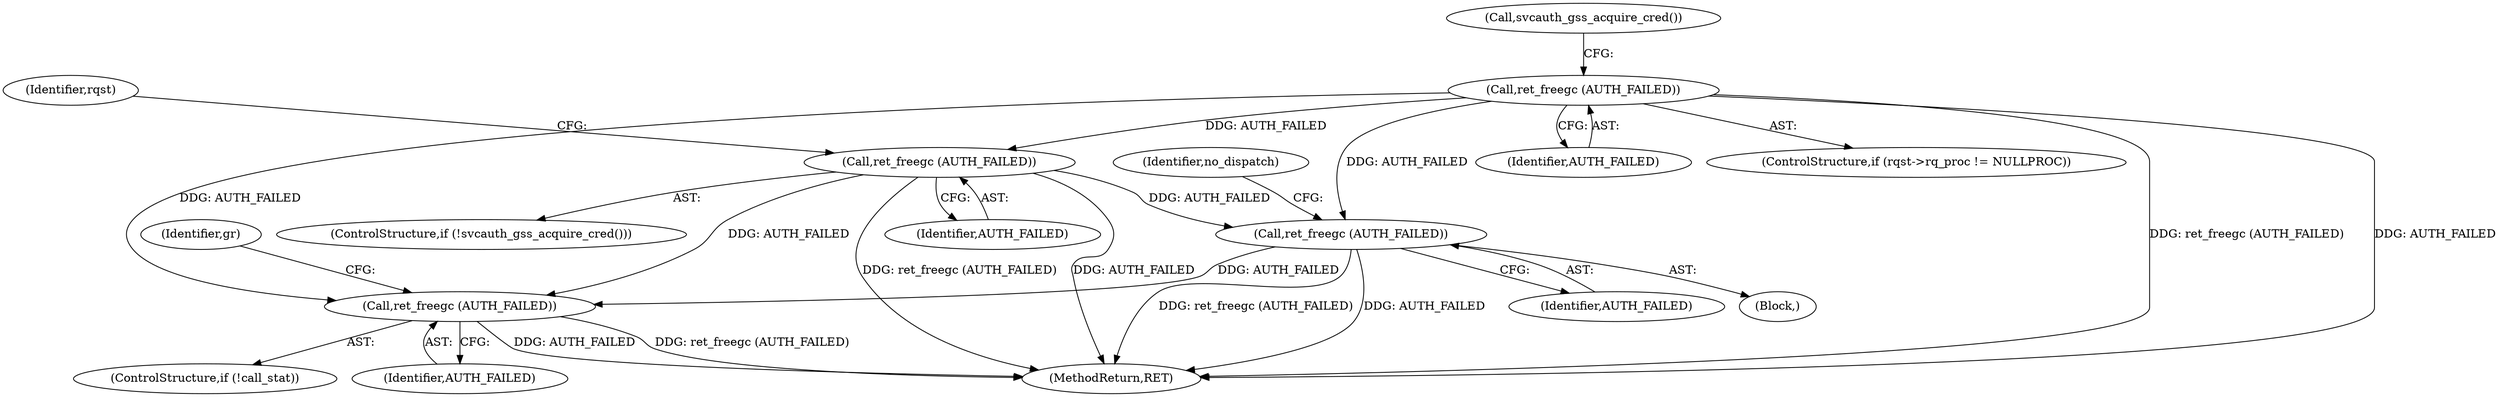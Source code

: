 digraph "0_krb5_5bb8a6b9c9eb8dd22bc9526751610aaa255ead9c@API" {
"1000442" [label="(Call,ret_freegc (AUTH_FAILED))"];
"1000437" [label="(Call,ret_freegc (AUTH_FAILED))"];
"1000468" [label="(Call,ret_freegc (AUTH_FAILED))"];
"1000502" [label="(Call,ret_freegc (AUTH_FAILED))"];
"1000472" [label="(Identifier,no_dispatch)"];
"1000438" [label="(Identifier,AUTH_FAILED)"];
"1000442" [label="(Call,ret_freegc (AUTH_FAILED))"];
"1000447" [label="(Identifier,rqst)"];
"1000460" [label="(Block,)"];
"1000431" [label="(ControlStructure,if (rqst->rq_proc != NULLPROC))"];
"1000503" [label="(Identifier,AUTH_FAILED)"];
"1000616" [label="(MethodReturn,RET)"];
"1000468" [label="(Call,ret_freegc (AUTH_FAILED))"];
"1000499" [label="(ControlStructure,if (!call_stat))"];
"1000507" [label="(Identifier,gr)"];
"1000443" [label="(Identifier,AUTH_FAILED)"];
"1000502" [label="(Call,ret_freegc (AUTH_FAILED))"];
"1000469" [label="(Identifier,AUTH_FAILED)"];
"1000437" [label="(Call,ret_freegc (AUTH_FAILED))"];
"1000439" [label="(ControlStructure,if (!svcauth_gss_acquire_cred()))"];
"1000441" [label="(Call,svcauth_gss_acquire_cred())"];
"1000442" -> "1000439"  [label="AST: "];
"1000442" -> "1000443"  [label="CFG: "];
"1000443" -> "1000442"  [label="AST: "];
"1000447" -> "1000442"  [label="CFG: "];
"1000442" -> "1000616"  [label="DDG: ret_freegc (AUTH_FAILED)"];
"1000442" -> "1000616"  [label="DDG: AUTH_FAILED"];
"1000437" -> "1000442"  [label="DDG: AUTH_FAILED"];
"1000442" -> "1000468"  [label="DDG: AUTH_FAILED"];
"1000442" -> "1000502"  [label="DDG: AUTH_FAILED"];
"1000437" -> "1000431"  [label="AST: "];
"1000437" -> "1000438"  [label="CFG: "];
"1000438" -> "1000437"  [label="AST: "];
"1000441" -> "1000437"  [label="CFG: "];
"1000437" -> "1000616"  [label="DDG: ret_freegc (AUTH_FAILED)"];
"1000437" -> "1000616"  [label="DDG: AUTH_FAILED"];
"1000437" -> "1000468"  [label="DDG: AUTH_FAILED"];
"1000437" -> "1000502"  [label="DDG: AUTH_FAILED"];
"1000468" -> "1000460"  [label="AST: "];
"1000468" -> "1000469"  [label="CFG: "];
"1000469" -> "1000468"  [label="AST: "];
"1000472" -> "1000468"  [label="CFG: "];
"1000468" -> "1000616"  [label="DDG: ret_freegc (AUTH_FAILED)"];
"1000468" -> "1000616"  [label="DDG: AUTH_FAILED"];
"1000468" -> "1000502"  [label="DDG: AUTH_FAILED"];
"1000502" -> "1000499"  [label="AST: "];
"1000502" -> "1000503"  [label="CFG: "];
"1000503" -> "1000502"  [label="AST: "];
"1000507" -> "1000502"  [label="CFG: "];
"1000502" -> "1000616"  [label="DDG: AUTH_FAILED"];
"1000502" -> "1000616"  [label="DDG: ret_freegc (AUTH_FAILED)"];
}
